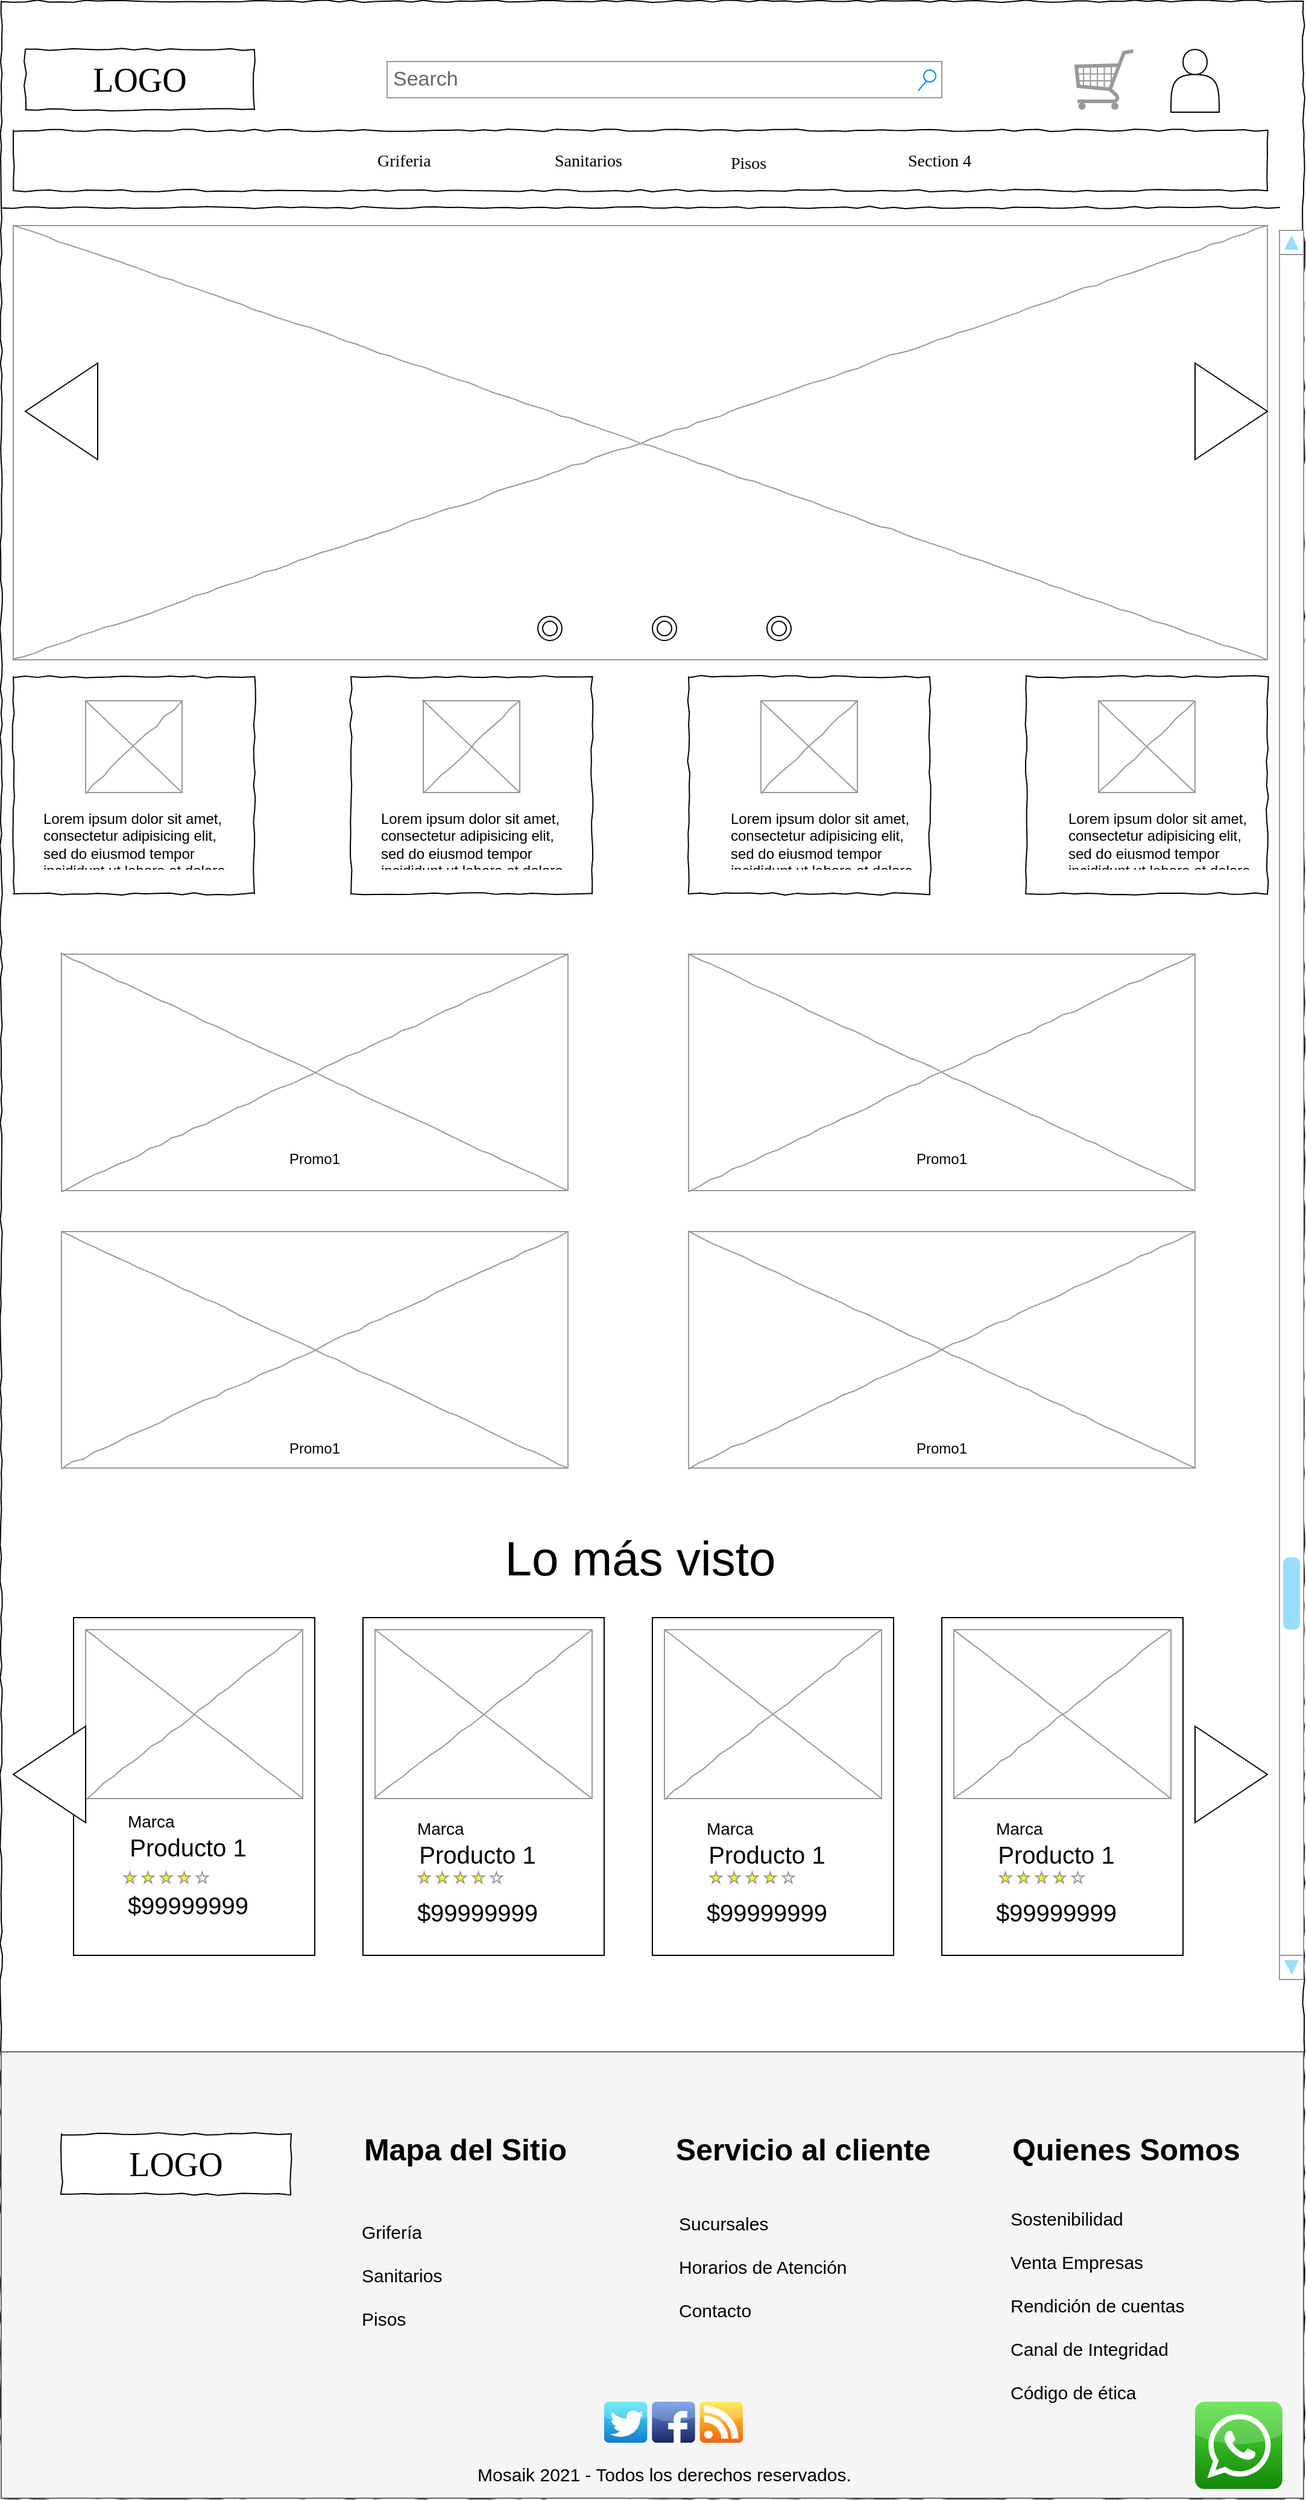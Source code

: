 <mxfile version="14.5.6" type="github"><diagram name="Page-1" id="03018318-947c-dd8e-b7a3-06fadd420f32"><mxGraphModel dx="782" dy="446" grid="1" gridSize="10" guides="1" tooltips="1" connect="1" arrows="1" fold="1" page="1" pageScale="1" pageWidth="1100" pageHeight="850" background="#ffffff" math="0" shadow="0"><root><mxCell id="0"/><mxCell id="1" parent="0"/><mxCell id="677b7b8949515195-1" value="" style="whiteSpace=wrap;html=1;rounded=0;shadow=0;labelBackgroundColor=none;strokeColor=#000000;strokeWidth=1;fillColor=none;fontFamily=Verdana;fontSize=12;fontColor=#000000;align=center;comic=1;" parent="1" vertex="1"><mxGeometry x="20" y="20" width="1080" height="2070" as="geometry"/></mxCell><mxCell id="677b7b8949515195-2" value="LOGO" style="whiteSpace=wrap;html=1;rounded=0;shadow=0;labelBackgroundColor=none;strokeWidth=1;fontFamily=Verdana;fontSize=28;align=center;comic=1;" parent="1" vertex="1"><mxGeometry x="40" y="60" width="190" height="50" as="geometry"/></mxCell><mxCell id="677b7b8949515195-3" value="Search" style="strokeWidth=1;shadow=0;dashed=0;align=center;html=1;shape=mxgraph.mockup.forms.searchBox;strokeColor=#999999;mainText=;strokeColor2=#008cff;fontColor=#666666;fontSize=17;align=left;spacingLeft=3;rounded=0;labelBackgroundColor=none;comic=1;" parent="1" vertex="1"><mxGeometry x="340" y="70" width="460" height="30" as="geometry"/></mxCell><mxCell id="677b7b8949515195-9" value="" style="line;strokeWidth=1;html=1;rounded=0;shadow=0;labelBackgroundColor=none;fillColor=none;fontFamily=Verdana;fontSize=14;fontColor=#000000;align=center;comic=1;" parent="1" vertex="1"><mxGeometry x="20" y="186" width="1060" height="10" as="geometry"/></mxCell><mxCell id="677b7b8949515195-10" value="" style="whiteSpace=wrap;html=1;rounded=0;shadow=0;labelBackgroundColor=none;strokeWidth=1;fillColor=none;fontFamily=Verdana;fontSize=12;align=center;comic=1;" parent="1" vertex="1"><mxGeometry x="30" y="127" width="1040" height="50" as="geometry"/></mxCell><mxCell id="677b7b8949515195-11" value="Griferia" style="text;html=1;points=[];align=left;verticalAlign=top;spacingTop=-4;fontSize=14;fontFamily=Verdana" parent="1" vertex="1"><mxGeometry x="330" y="142" width="60" height="20" as="geometry"/></mxCell><mxCell id="677b7b8949515195-12" value="Sanitarios" style="text;html=1;points=[];align=left;verticalAlign=top;spacingTop=-4;fontSize=14;fontFamily=Verdana" parent="1" vertex="1"><mxGeometry x="477" y="142" width="60" height="20" as="geometry"/></mxCell><mxCell id="677b7b8949515195-13" value="Pisos" style="text;html=1;points=[];align=left;verticalAlign=top;spacingTop=-4;fontSize=14;fontFamily=Verdana" parent="1" vertex="1"><mxGeometry x="623" y="144" width="60" height="20" as="geometry"/></mxCell><mxCell id="677b7b8949515195-14" value="Section 4" style="text;html=1;points=[];align=left;verticalAlign=top;spacingTop=-4;fontSize=14;fontFamily=Verdana" parent="1" vertex="1"><mxGeometry x="770" y="142" width="60" height="20" as="geometry"/></mxCell><mxCell id="677b7b8949515195-16" value="" style="verticalLabelPosition=bottom;shadow=0;dashed=0;align=center;html=1;verticalAlign=top;strokeWidth=1;shape=mxgraph.mockup.graphics.simpleIcon;strokeColor=#999999;rounded=0;labelBackgroundColor=none;fontFamily=Verdana;fontSize=14;fontColor=#000000;comic=1;" parent="1" vertex="1"><mxGeometry x="30" y="206" width="1040" height="360" as="geometry"/></mxCell><mxCell id="Z0_54qZpgm8ZiRzPgfmk-1" value="" style="verticalLabelPosition=bottom;shadow=0;dashed=0;align=center;html=1;verticalAlign=top;strokeWidth=1;shape=mxgraph.mockup.misc.shoppingCart;strokeColor=#999999;" parent="1" vertex="1"><mxGeometry x="910" y="60" width="50" height="50" as="geometry"/></mxCell><mxCell id="Z0_54qZpgm8ZiRzPgfmk-2" value="" style="shape=actor;whiteSpace=wrap;html=1;" parent="1" vertex="1"><mxGeometry x="990" y="60" width="40" height="52" as="geometry"/></mxCell><mxCell id="Z0_54qZpgm8ZiRzPgfmk-6" value="" style="triangle;whiteSpace=wrap;html=1;" parent="1" vertex="1"><mxGeometry x="1010" y="320" width="60" height="80" as="geometry"/></mxCell><mxCell id="Z0_54qZpgm8ZiRzPgfmk-7" value="" style="triangle;whiteSpace=wrap;html=1;rotation=-180;" parent="1" vertex="1"><mxGeometry x="40" y="320" width="60" height="80" as="geometry"/></mxCell><mxCell id="Z0_54qZpgm8ZiRzPgfmk-13" value="" style="group" parent="1" vertex="1" connectable="0"><mxGeometry x="465" y="530" width="210" height="20" as="geometry"/></mxCell><mxCell id="Z0_54qZpgm8ZiRzPgfmk-8" value="" style="ellipse;shape=doubleEllipse;whiteSpace=wrap;html=1;aspect=fixed;" parent="Z0_54qZpgm8ZiRzPgfmk-13" vertex="1"><mxGeometry width="20" height="20" as="geometry"/></mxCell><mxCell id="Z0_54qZpgm8ZiRzPgfmk-9" value="" style="ellipse;shape=doubleEllipse;whiteSpace=wrap;html=1;aspect=fixed;" parent="Z0_54qZpgm8ZiRzPgfmk-13" vertex="1"><mxGeometry x="190" width="20" height="20" as="geometry"/></mxCell><mxCell id="Z0_54qZpgm8ZiRzPgfmk-10" value="" style="ellipse;shape=doubleEllipse;whiteSpace=wrap;html=1;aspect=fixed;" parent="Z0_54qZpgm8ZiRzPgfmk-13" vertex="1"><mxGeometry x="95" width="20" height="20" as="geometry"/></mxCell><mxCell id="Z0_54qZpgm8ZiRzPgfmk-27" value="" style="verticalLabelPosition=bottom;shadow=0;dashed=0;align=center;html=1;verticalAlign=top;strokeWidth=1;shape=mxgraph.mockup.graphics.simpleIcon;strokeColor=#999999;rounded=0;labelBackgroundColor=none;fontFamily=Verdana;fontSize=14;fontColor=#000000;comic=1;" parent="1" vertex="1"><mxGeometry x="70" y="810" width="420" height="196" as="geometry"/></mxCell><mxCell id="Z0_54qZpgm8ZiRzPgfmk-28" value="" style="verticalLabelPosition=bottom;shadow=0;dashed=0;align=center;html=1;verticalAlign=top;strokeWidth=1;shape=mxgraph.mockup.graphics.simpleIcon;strokeColor=#999999;rounded=0;labelBackgroundColor=none;fontFamily=Verdana;fontSize=14;fontColor=#000000;comic=1;" parent="1" vertex="1"><mxGeometry x="590" y="810" width="420" height="196" as="geometry"/></mxCell><mxCell id="Z0_54qZpgm8ZiRzPgfmk-29" value="" style="verticalLabelPosition=bottom;shadow=0;dashed=0;align=center;html=1;verticalAlign=top;strokeWidth=1;shape=mxgraph.mockup.graphics.simpleIcon;strokeColor=#999999;rounded=0;labelBackgroundColor=none;fontFamily=Verdana;fontSize=14;fontColor=#000000;comic=1;" parent="1" vertex="1"><mxGeometry x="70" y="1040" width="420" height="196" as="geometry"/></mxCell><mxCell id="Z0_54qZpgm8ZiRzPgfmk-30" value="" style="verticalLabelPosition=bottom;shadow=0;dashed=0;align=center;html=1;verticalAlign=top;strokeWidth=1;shape=mxgraph.mockup.graphics.simpleIcon;strokeColor=#999999;rounded=0;labelBackgroundColor=none;fontFamily=Verdana;fontSize=14;fontColor=#000000;comic=1;" parent="1" vertex="1"><mxGeometry x="590" y="1040" width="420" height="196" as="geometry"/></mxCell><mxCell id="Z0_54qZpgm8ZiRzPgfmk-31" value="Promo1" style="text;html=1;strokeColor=none;fillColor=none;align=center;verticalAlign=middle;whiteSpace=wrap;rounded=0;" parent="1" vertex="1"><mxGeometry x="260" y="970" width="40" height="20" as="geometry"/></mxCell><mxCell id="Z0_54qZpgm8ZiRzPgfmk-33" value="Promo1" style="text;html=1;strokeColor=none;fillColor=none;align=center;verticalAlign=middle;whiteSpace=wrap;rounded=0;" parent="1" vertex="1"><mxGeometry x="780" y="970" width="40" height="20" as="geometry"/></mxCell><mxCell id="Z0_54qZpgm8ZiRzPgfmk-34" value="Promo1" style="text;html=1;strokeColor=none;fillColor=none;align=center;verticalAlign=middle;whiteSpace=wrap;rounded=0;" parent="1" vertex="1"><mxGeometry x="260" y="1210" width="40" height="20" as="geometry"/></mxCell><mxCell id="Z0_54qZpgm8ZiRzPgfmk-35" value="Promo1" style="text;html=1;strokeColor=none;fillColor=none;align=center;verticalAlign=middle;whiteSpace=wrap;rounded=0;" parent="1" vertex="1"><mxGeometry x="780" y="1210" width="40" height="20" as="geometry"/></mxCell><mxCell id="Z0_54qZpgm8ZiRzPgfmk-36" value="Lo más visto" style="text;html=1;strokeColor=none;fillColor=none;align=center;verticalAlign=middle;whiteSpace=wrap;rounded=0;fontSize=40;" parent="1" vertex="1"><mxGeometry x="360" y="1300" width="380" height="20" as="geometry"/></mxCell><mxCell id="Z0_54qZpgm8ZiRzPgfmk-38" value="" style="rounded=0;whiteSpace=wrap;html=1;fontSize=40;" parent="1" vertex="1"><mxGeometry x="80" y="1360" width="200" height="280" as="geometry"/></mxCell><mxCell id="Z0_54qZpgm8ZiRzPgfmk-39" value="" style="verticalLabelPosition=bottom;shadow=0;dashed=0;align=center;html=1;verticalAlign=top;strokeWidth=1;shape=mxgraph.mockup.graphics.simpleIcon;strokeColor=#999999;rounded=0;labelBackgroundColor=none;fontFamily=Verdana;fontSize=14;fontColor=#000000;comic=1;" parent="1" vertex="1"><mxGeometry x="90" y="1370" width="180" height="140" as="geometry"/></mxCell><mxCell id="Z0_54qZpgm8ZiRzPgfmk-40" value="&lt;div style=&quot;text-align: left&quot;&gt;&lt;span style=&quot;font-size: 14px&quot;&gt;Marca&lt;/span&gt;&lt;/div&gt;Producto 1&lt;br&gt;&lt;br&gt;$99999999" style="text;html=1;strokeColor=none;fillColor=none;align=center;verticalAlign=middle;whiteSpace=wrap;rounded=0;fontSize=20;" parent="1" vertex="1"><mxGeometry x="90" y="1544" width="170" height="36" as="geometry"/></mxCell><mxCell id="Z0_54qZpgm8ZiRzPgfmk-41" value="" style="rounded=0;whiteSpace=wrap;html=1;fontSize=40;" parent="1" vertex="1"><mxGeometry x="320" y="1360" width="200" height="280" as="geometry"/></mxCell><mxCell id="Z0_54qZpgm8ZiRzPgfmk-42" value="" style="verticalLabelPosition=bottom;shadow=0;dashed=0;align=center;html=1;verticalAlign=top;strokeWidth=1;shape=mxgraph.mockup.graphics.simpleIcon;strokeColor=#999999;rounded=0;labelBackgroundColor=none;fontFamily=Verdana;fontSize=14;fontColor=#000000;comic=1;" parent="1" vertex="1"><mxGeometry x="330" y="1370" width="180" height="140" as="geometry"/></mxCell><mxCell id="Z0_54qZpgm8ZiRzPgfmk-43" value="&lt;div style=&quot;text-align: left&quot;&gt;&lt;span style=&quot;font-size: 14px&quot;&gt;Marca&lt;/span&gt;&lt;/div&gt;Producto 1&lt;br&gt;&lt;br&gt;$99999999" style="text;html=1;strokeColor=none;fillColor=none;align=center;verticalAlign=middle;whiteSpace=wrap;rounded=0;fontSize=20;" parent="1" vertex="1"><mxGeometry x="330" y="1544" width="170" height="47" as="geometry"/></mxCell><mxCell id="Z0_54qZpgm8ZiRzPgfmk-44" value="" style="rounded=0;whiteSpace=wrap;html=1;fontSize=40;" parent="1" vertex="1"><mxGeometry x="560" y="1360" width="200" height="280" as="geometry"/></mxCell><mxCell id="Z0_54qZpgm8ZiRzPgfmk-45" value="" style="verticalLabelPosition=bottom;shadow=0;dashed=0;align=center;html=1;verticalAlign=top;strokeWidth=1;shape=mxgraph.mockup.graphics.simpleIcon;strokeColor=#999999;rounded=0;labelBackgroundColor=none;fontFamily=Verdana;fontSize=14;fontColor=#000000;comic=1;" parent="1" vertex="1"><mxGeometry x="570" y="1370" width="180" height="140" as="geometry"/></mxCell><mxCell id="Z0_54qZpgm8ZiRzPgfmk-46" value="&lt;div style=&quot;text-align: left&quot;&gt;&lt;span style=&quot;font-size: 14px&quot;&gt;Marca&lt;/span&gt;&lt;/div&gt;Producto 1&lt;br&gt;&lt;br&gt;$99999999" style="text;html=1;strokeColor=none;fillColor=none;align=center;verticalAlign=middle;whiteSpace=wrap;rounded=0;fontSize=20;" parent="1" vertex="1"><mxGeometry x="570" y="1544" width="170" height="47" as="geometry"/></mxCell><mxCell id="Z0_54qZpgm8ZiRzPgfmk-47" value="" style="rounded=0;whiteSpace=wrap;html=1;fontSize=40;" parent="1" vertex="1"><mxGeometry x="800" y="1360" width="200" height="280" as="geometry"/></mxCell><mxCell id="Z0_54qZpgm8ZiRzPgfmk-48" value="" style="verticalLabelPosition=bottom;shadow=0;dashed=0;align=center;html=1;verticalAlign=top;strokeWidth=1;shape=mxgraph.mockup.graphics.simpleIcon;strokeColor=#999999;rounded=0;labelBackgroundColor=none;fontFamily=Verdana;fontSize=14;fontColor=#000000;comic=1;" parent="1" vertex="1"><mxGeometry x="810" y="1370" width="180" height="140" as="geometry"/></mxCell><mxCell id="Z0_54qZpgm8ZiRzPgfmk-49" value="&lt;div style=&quot;text-align: left&quot;&gt;&lt;span style=&quot;font-size: 14px&quot;&gt;Marca&lt;/span&gt;&lt;/div&gt;Producto 1&lt;br&gt;&lt;br&gt;$99999999" style="text;html=1;strokeColor=none;fillColor=none;align=center;verticalAlign=middle;whiteSpace=wrap;rounded=0;fontSize=20;" parent="1" vertex="1"><mxGeometry x="810" y="1544" width="170" height="47" as="geometry"/></mxCell><mxCell id="Z0_54qZpgm8ZiRzPgfmk-50" value="" style="triangle;whiteSpace=wrap;html=1;" parent="1" vertex="1"><mxGeometry x="1010" y="1450" width="60" height="80" as="geometry"/></mxCell><mxCell id="Z0_54qZpgm8ZiRzPgfmk-51" value="" style="triangle;whiteSpace=wrap;html=1;rotation=-180;" parent="1" vertex="1"><mxGeometry x="30" y="1450" width="60" height="80" as="geometry"/></mxCell><mxCell id="Z0_54qZpgm8ZiRzPgfmk-52" value="" style="rounded=0;whiteSpace=wrap;html=1;fontSize=20;fillColor=#f5f5f5;strokeColor=#666666;fontColor=#333333;" parent="1" vertex="1"><mxGeometry x="20" y="1720" width="1080" height="370" as="geometry"/></mxCell><mxCell id="677b7b8949515195-8" value="" style="whiteSpace=wrap;html=1;rounded=0;shadow=0;labelBackgroundColor=none;strokeWidth=1;fillColor=none;fontFamily=Verdana;fontSize=12;align=center;comic=1;" parent="1" vertex="1"><mxGeometry x="30" y="580" width="200" height="180" as="geometry"/></mxCell><mxCell id="Z0_54qZpgm8ZiRzPgfmk-14" value="" style="whiteSpace=wrap;html=1;rounded=0;shadow=0;labelBackgroundColor=none;strokeWidth=1;fillColor=none;fontFamily=Verdana;fontSize=12;align=center;comic=1;" parent="1" vertex="1"><mxGeometry x="310" y="580" width="200" height="180" as="geometry"/></mxCell><mxCell id="Z0_54qZpgm8ZiRzPgfmk-15" value="" style="whiteSpace=wrap;html=1;rounded=0;shadow=0;labelBackgroundColor=none;strokeWidth=1;fillColor=none;fontFamily=Verdana;fontSize=12;align=center;comic=1;" parent="1" vertex="1"><mxGeometry x="870" y="580" width="200" height="180" as="geometry"/></mxCell><mxCell id="Z0_54qZpgm8ZiRzPgfmk-16" value="" style="whiteSpace=wrap;html=1;rounded=0;shadow=0;labelBackgroundColor=none;strokeWidth=1;fillColor=none;fontFamily=Verdana;fontSize=12;align=center;comic=1;" parent="1" vertex="1"><mxGeometry x="590" y="580" width="200" height="180" as="geometry"/></mxCell><mxCell id="Z0_54qZpgm8ZiRzPgfmk-18" value="" style="verticalLabelPosition=bottom;shadow=0;dashed=0;align=center;html=1;verticalAlign=top;strokeWidth=1;shape=mxgraph.mockup.graphics.simpleIcon;strokeColor=#999999;rounded=0;labelBackgroundColor=none;fontFamily=Verdana;fontSize=14;fontColor=#000000;comic=1;" parent="1" vertex="1"><mxGeometry x="90" y="600" width="80" height="76" as="geometry"/></mxCell><mxCell id="Z0_54qZpgm8ZiRzPgfmk-19" value="" style="verticalLabelPosition=bottom;shadow=0;dashed=0;align=center;html=1;verticalAlign=top;strokeWidth=1;shape=mxgraph.mockup.graphics.simpleIcon;strokeColor=#999999;rounded=0;labelBackgroundColor=none;fontFamily=Verdana;fontSize=14;fontColor=#000000;comic=1;" parent="1" vertex="1"><mxGeometry x="370" y="600" width="80" height="76" as="geometry"/></mxCell><mxCell id="Z0_54qZpgm8ZiRzPgfmk-20" value="" style="verticalLabelPosition=bottom;shadow=0;dashed=0;align=center;html=1;verticalAlign=top;strokeWidth=1;shape=mxgraph.mockup.graphics.simpleIcon;strokeColor=#999999;rounded=0;labelBackgroundColor=none;fontFamily=Verdana;fontSize=14;fontColor=#000000;comic=1;" parent="1" vertex="1"><mxGeometry x="650" y="600" width="80" height="76" as="geometry"/></mxCell><mxCell id="Z0_54qZpgm8ZiRzPgfmk-21" value="" style="verticalLabelPosition=bottom;shadow=0;dashed=0;align=center;html=1;verticalAlign=top;strokeWidth=1;shape=mxgraph.mockup.graphics.simpleIcon;strokeColor=#999999;rounded=0;labelBackgroundColor=none;fontFamily=Verdana;fontSize=14;fontColor=#000000;comic=1;" parent="1" vertex="1"><mxGeometry x="930" y="600" width="80" height="76" as="geometry"/></mxCell><mxCell id="Z0_54qZpgm8ZiRzPgfmk-23" value="&lt;h1&gt;&lt;br&gt;&lt;/h1&gt;&lt;p&gt;Lorem ipsum dolor sit amet, consectetur adipisicing elit, sed do eiusmod tempor incididunt ut labore et dolore magna aliqua.&lt;/p&gt;" style="text;html=1;strokeColor=none;fillColor=none;spacing=5;spacingTop=-20;whiteSpace=wrap;overflow=hidden;rounded=0;" parent="1" vertex="1"><mxGeometry x="50" y="640" width="170" height="100" as="geometry"/></mxCell><mxCell id="Z0_54qZpgm8ZiRzPgfmk-24" value="&lt;h1&gt;&lt;br&gt;&lt;/h1&gt;&lt;p&gt;Lorem ipsum dolor sit amet, consectetur adipisicing elit, sed do eiusmod tempor incididunt ut labore et dolore magna aliqua.&lt;/p&gt;" style="text;html=1;strokeColor=none;fillColor=none;spacing=5;spacingTop=-20;whiteSpace=wrap;overflow=hidden;rounded=0;" parent="1" vertex="1"><mxGeometry x="330" y="640" width="170" height="100" as="geometry"/></mxCell><mxCell id="Z0_54qZpgm8ZiRzPgfmk-25" value="&lt;h1&gt;&lt;br&gt;&lt;/h1&gt;&lt;p&gt;Lorem ipsum dolor sit amet, consectetur adipisicing elit, sed do eiusmod tempor incididunt ut labore et dolore magna aliqua.&lt;/p&gt;" style="text;html=1;strokeColor=none;fillColor=none;spacing=5;spacingTop=-20;whiteSpace=wrap;overflow=hidden;rounded=0;" parent="1" vertex="1"><mxGeometry x="620" y="640" width="170" height="100" as="geometry"/></mxCell><mxCell id="Z0_54qZpgm8ZiRzPgfmk-26" value="&lt;h1&gt;&lt;br&gt;&lt;/h1&gt;&lt;p&gt;Lorem ipsum dolor sit amet, consectetur adipisicing elit, sed do eiusmod tempor incididunt ut labore et dolore magna aliqua.&lt;/p&gt;" style="text;html=1;strokeColor=none;fillColor=none;spacing=5;spacingTop=-20;whiteSpace=wrap;overflow=hidden;rounded=0;" parent="1" vertex="1"><mxGeometry x="900" y="640" width="170" height="100" as="geometry"/></mxCell><mxCell id="Z0_54qZpgm8ZiRzPgfmk-65" value="" style="verticalLabelPosition=bottom;shadow=0;dashed=0;align=center;html=1;verticalAlign=top;strokeWidth=1;shape=mxgraph.mockup.misc.rating;strokeColor=#999999;fillColor=#ffff00;emptyFillColor=#ffffff;grade=4;ratingScale=5;ratingStyle=star;fontSize=20;" parent="1" vertex="1"><mxGeometry x="122" y="1571" width="165" height="10" as="geometry"/></mxCell><mxCell id="Z0_54qZpgm8ZiRzPgfmk-69" value="" style="verticalLabelPosition=bottom;shadow=0;dashed=0;align=center;html=1;verticalAlign=top;strokeWidth=1;shape=mxgraph.mockup.misc.rating;strokeColor=#999999;fillColor=#ffff00;emptyFillColor=#ffffff;grade=4;ratingScale=5;ratingStyle=star;fontSize=20;" parent="1" vertex="1"><mxGeometry x="366" y="1571" width="94" height="10" as="geometry"/></mxCell><mxCell id="Z0_54qZpgm8ZiRzPgfmk-70" value="" style="verticalLabelPosition=bottom;shadow=0;dashed=0;align=center;html=1;verticalAlign=top;strokeWidth=1;shape=mxgraph.mockup.misc.rating;strokeColor=#999999;fillColor=#ffff00;emptyFillColor=#ffffff;grade=4;ratingScale=5;ratingStyle=star;fontSize=20;" parent="1" vertex="1"><mxGeometry x="608" y="1571" width="94" height="10" as="geometry"/></mxCell><mxCell id="Z0_54qZpgm8ZiRzPgfmk-71" value="" style="verticalLabelPosition=bottom;shadow=0;dashed=0;align=center;html=1;verticalAlign=top;strokeWidth=1;shape=mxgraph.mockup.misc.rating;strokeColor=#999999;fillColor=#ffff00;emptyFillColor=#ffffff;grade=4;ratingScale=5;ratingStyle=star;fontSize=20;" parent="1" vertex="1"><mxGeometry x="848" y="1571" width="94" height="10" as="geometry"/></mxCell><mxCell id="Z0_54qZpgm8ZiRzPgfmk-72" value="" style="verticalLabelPosition=bottom;shadow=0;dashed=0;align=center;html=1;verticalAlign=top;strokeWidth=1;shape=mxgraph.mockup.navigation.scrollBar;strokeColor=#999999;barPos=20;fillColor2=#99ddff;strokeColor2=none;direction=north;fontSize=20;" parent="1" vertex="1"><mxGeometry x="1080" y="210" width="20" height="1450" as="geometry"/></mxCell><mxCell id="Z0_54qZpgm8ZiRzPgfmk-74" value="&lt;span style=&quot;font-size: 25px;&quot;&gt;Quienes Somos&lt;/span&gt;&lt;div style=&quot;text-align: left; font-size: 25px;&quot;&gt;&lt;/div&gt;" style="text;html=1;strokeColor=none;fillColor=none;align=center;verticalAlign=middle;whiteSpace=wrap;rounded=0;fontSize=25;fontStyle=1" parent="1" vertex="1"><mxGeometry x="848" y="1770" width="210" height="60" as="geometry"/></mxCell><mxCell id="Z0_54qZpgm8ZiRzPgfmk-75" value="&lt;span style=&quot;font-size: 25px&quot;&gt;Servicio al cliente&lt;/span&gt;&lt;div style=&quot;text-align: left ; font-size: 25px&quot;&gt;&lt;/div&gt;" style="text;html=1;strokeColor=none;fillColor=none;align=center;verticalAlign=middle;whiteSpace=wrap;rounded=0;fontSize=25;fontStyle=1" parent="1" vertex="1"><mxGeometry x="560" y="1770" width="250" height="60" as="geometry"/></mxCell><mxCell id="Z0_54qZpgm8ZiRzPgfmk-76" value="&lt;span style=&quot;font-size: 25px&quot;&gt;Mapa del Sitio&lt;/span&gt;&lt;div style=&quot;text-align: left ; font-size: 25px&quot;&gt;&lt;/div&gt;" style="text;html=1;strokeColor=none;fillColor=none;align=center;verticalAlign=middle;whiteSpace=wrap;rounded=0;fontSize=25;fontStyle=1" parent="1" vertex="1"><mxGeometry x="280" y="1770" width="250" height="60" as="geometry"/></mxCell><mxCell id="Z0_54qZpgm8ZiRzPgfmk-77" value="Sucursales&lt;br&gt;&lt;br&gt;Horarios de Atención&lt;br&gt;&lt;br&gt;Contacto&lt;br&gt;&lt;div style=&quot;font-size: 15px&quot;&gt;&lt;/div&gt;" style="text;html=1;strokeColor=none;fillColor=none;align=left;verticalAlign=middle;whiteSpace=wrap;rounded=0;fontSize=15;fontStyle=0" parent="1" vertex="1"><mxGeometry x="580" y="1838" width="160" height="120" as="geometry"/></mxCell><mxCell id="Z0_54qZpgm8ZiRzPgfmk-78" value="&lt;div&gt;Sostenibilidad&lt;/div&gt;&lt;div&gt;&lt;br&gt;&lt;/div&gt;&lt;div&gt;Venta Empresas&lt;/div&gt;&lt;div&gt;&lt;br&gt;&lt;/div&gt;&lt;div&gt;Rendición de cuentas&lt;/div&gt;&lt;div&gt;&lt;br&gt;&lt;/div&gt;&lt;div&gt;Canal de Integridad&lt;/div&gt;&lt;div&gt;&lt;br&gt;&lt;/div&gt;&lt;div&gt;Código de ética&lt;/div&gt;&lt;div style=&quot;font-size: 15px&quot;&gt;&lt;/div&gt;" style="text;html=1;strokeColor=none;fillColor=none;align=left;verticalAlign=middle;whiteSpace=wrap;rounded=0;fontSize=15;fontStyle=0" parent="1" vertex="1"><mxGeometry x="855" y="1830" width="160" height="200" as="geometry"/></mxCell><mxCell id="Z0_54qZpgm8ZiRzPgfmk-79" value="Grifería&lt;br&gt;&lt;br&gt;Sanitarios&lt;br&gt;&lt;br&gt;Pisos&lt;br&gt;&lt;div style=&quot;font-size: 15px&quot;&gt;&lt;/div&gt;" style="text;html=1;strokeColor=none;fillColor=none;align=left;verticalAlign=middle;whiteSpace=wrap;rounded=0;fontSize=15;fontStyle=0" parent="1" vertex="1"><mxGeometry x="317" y="1845" width="160" height="120" as="geometry"/></mxCell><mxCell id="Z0_54qZpgm8ZiRzPgfmk-80" value="Mosaik 2021 - Todos los derechos reservados.&lt;br&gt;&lt;div style=&quot;font-size: 15px&quot;&gt;&lt;/div&gt;" style="text;html=1;strokeColor=none;fillColor=none;align=center;verticalAlign=middle;whiteSpace=wrap;rounded=0;fontSize=15;fontStyle=0" parent="1" vertex="1"><mxGeometry x="40" y="2050" width="1060" height="40" as="geometry"/></mxCell><mxCell id="Z0_54qZpgm8ZiRzPgfmk-83" value="" style="dashed=0;outlineConnect=0;html=1;align=center;labelPosition=center;verticalLabelPosition=bottom;verticalAlign=top;shape=mxgraph.webicons.whatsapp;fillColor=#4FE238;gradientColor=#138709;fontSize=15;" parent="1" vertex="1"><mxGeometry x="1010" y="2010" width="72.4" height="72.4" as="geometry"/></mxCell><mxCell id="Z0_54qZpgm8ZiRzPgfmk-88" value="" style="group" parent="1" vertex="1" connectable="0"><mxGeometry x="520" y="2010" width="115" height="34" as="geometry"/></mxCell><mxCell id="Z0_54qZpgm8ZiRzPgfmk-82" value="" style="dashed=0;outlineConnect=0;html=1;align=center;labelPosition=center;verticalLabelPosition=bottom;verticalAlign=top;shape=mxgraph.webicons.twitter;fillColor=#49EAF7;gradientColor=#137BD0;fontSize=15;" parent="Z0_54qZpgm8ZiRzPgfmk-88" vertex="1"><mxGeometry width="35.69" height="34" as="geometry"/></mxCell><mxCell id="Z0_54qZpgm8ZiRzPgfmk-84" value="" style="dashed=0;outlineConnect=0;html=1;align=center;labelPosition=center;verticalLabelPosition=bottom;verticalAlign=top;shape=mxgraph.webicons.facebook;fillColor=#6294E4;gradientColor=#1A2665;fontSize=15;" parent="Z0_54qZpgm8ZiRzPgfmk-88" vertex="1"><mxGeometry x="39.655" width="35.69" height="34" as="geometry"/></mxCell><mxCell id="Z0_54qZpgm8ZiRzPgfmk-86" value="" style="dashed=0;outlineConnect=0;html=1;align=center;labelPosition=center;verticalLabelPosition=bottom;verticalAlign=top;shape=mxgraph.webicons.rss;fillColor=#FDE532;gradientColor=#F4600D;fontSize=15;" parent="Z0_54qZpgm8ZiRzPgfmk-88" vertex="1"><mxGeometry x="79.31" width="35.69" height="34" as="geometry"/></mxCell><mxCell id="Z0_54qZpgm8ZiRzPgfmk-89" value="LOGO" style="whiteSpace=wrap;html=1;rounded=0;shadow=0;labelBackgroundColor=none;strokeWidth=1;fontFamily=Verdana;fontSize=28;align=center;comic=1;" parent="1" vertex="1"><mxGeometry x="70" y="1788" width="190" height="50" as="geometry"/></mxCell></root></mxGraphModel></diagram></mxfile>
